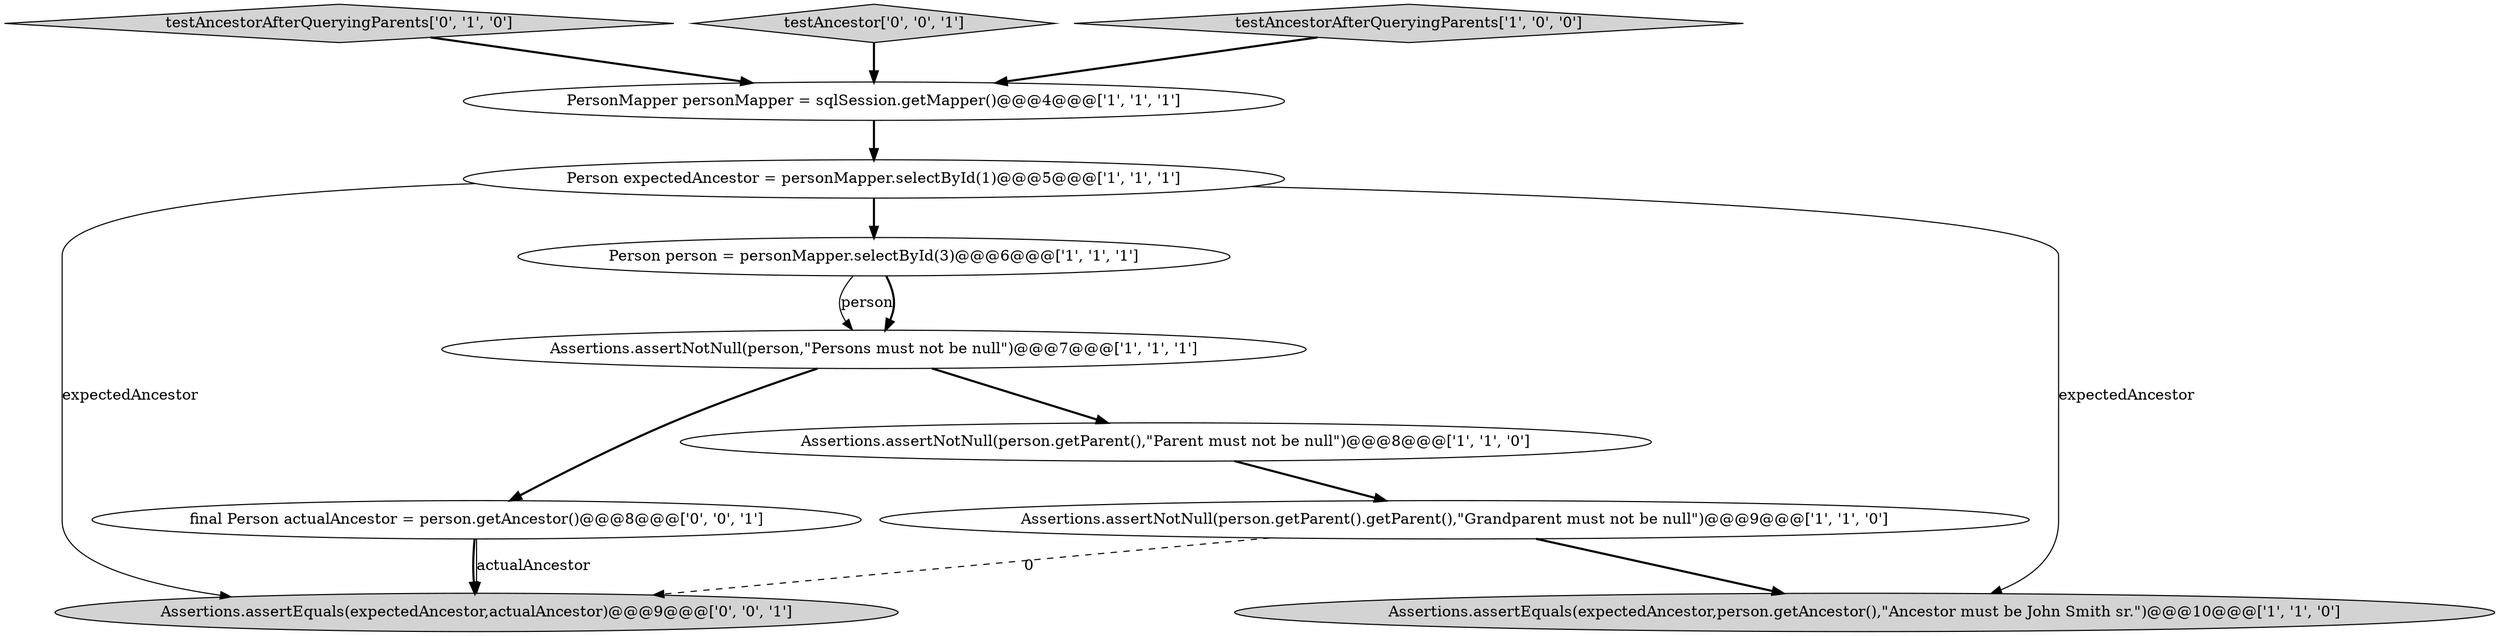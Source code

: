 digraph {
1 [style = filled, label = "Assertions.assertNotNull(person.getParent().getParent(),\"Grandparent must not be null\")@@@9@@@['1', '1', '0']", fillcolor = white, shape = ellipse image = "AAA0AAABBB1BBB"];
3 [style = filled, label = "Person expectedAncestor = personMapper.selectById(1)@@@5@@@['1', '1', '1']", fillcolor = white, shape = ellipse image = "AAA0AAABBB1BBB"];
10 [style = filled, label = "final Person actualAncestor = person.getAncestor()@@@8@@@['0', '0', '1']", fillcolor = white, shape = ellipse image = "AAA0AAABBB3BBB"];
8 [style = filled, label = "testAncestorAfterQueryingParents['0', '1', '0']", fillcolor = lightgray, shape = diamond image = "AAA0AAABBB2BBB"];
2 [style = filled, label = "Assertions.assertNotNull(person,\"Persons must not be null\")@@@7@@@['1', '1', '1']", fillcolor = white, shape = ellipse image = "AAA0AAABBB1BBB"];
6 [style = filled, label = "Person person = personMapper.selectById(3)@@@6@@@['1', '1', '1']", fillcolor = white, shape = ellipse image = "AAA0AAABBB1BBB"];
9 [style = filled, label = "testAncestor['0', '0', '1']", fillcolor = lightgray, shape = diamond image = "AAA0AAABBB3BBB"];
11 [style = filled, label = "Assertions.assertEquals(expectedAncestor,actualAncestor)@@@9@@@['0', '0', '1']", fillcolor = lightgray, shape = ellipse image = "AAA0AAABBB3BBB"];
5 [style = filled, label = "PersonMapper personMapper = sqlSession.getMapper()@@@4@@@['1', '1', '1']", fillcolor = white, shape = ellipse image = "AAA0AAABBB1BBB"];
7 [style = filled, label = "testAncestorAfterQueryingParents['1', '0', '0']", fillcolor = lightgray, shape = diamond image = "AAA0AAABBB1BBB"];
0 [style = filled, label = "Assertions.assertNotNull(person.getParent(),\"Parent must not be null\")@@@8@@@['1', '1', '0']", fillcolor = white, shape = ellipse image = "AAA0AAABBB1BBB"];
4 [style = filled, label = "Assertions.assertEquals(expectedAncestor,person.getAncestor(),\"Ancestor must be John Smith sr.\")@@@10@@@['1', '1', '0']", fillcolor = lightgray, shape = ellipse image = "AAA0AAABBB1BBB"];
9->5 [style = bold, label=""];
5->3 [style = bold, label=""];
3->6 [style = bold, label=""];
1->4 [style = bold, label=""];
7->5 [style = bold, label=""];
2->0 [style = bold, label=""];
3->11 [style = solid, label="expectedAncestor"];
10->11 [style = bold, label=""];
8->5 [style = bold, label=""];
3->4 [style = solid, label="expectedAncestor"];
10->11 [style = solid, label="actualAncestor"];
2->10 [style = bold, label=""];
1->11 [style = dashed, label="0"];
0->1 [style = bold, label=""];
6->2 [style = solid, label="person"];
6->2 [style = bold, label=""];
}
